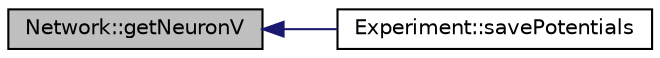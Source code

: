 digraph "Network::getNeuronV"
{
  edge [fontname="Helvetica",fontsize="10",labelfontname="Helvetica",labelfontsize="10"];
  node [fontname="Helvetica",fontsize="10",shape=record];
  rankdir="LR";
  Node11 [label="Network::getNeuronV",height=0.2,width=0.4,color="black", fillcolor="grey75", style="filled", fontcolor="black"];
  Node11 -> Node12 [dir="back",color="midnightblue",fontsize="10",style="solid",fontname="Helvetica"];
  Node12 [label="Experiment::savePotentials",height=0.2,width=0.4,color="black", fillcolor="white", style="filled",URL="$class_experiment.html#a92d955f5197b183f509dff19d18e3666",tooltip="writes date into files "];
}
